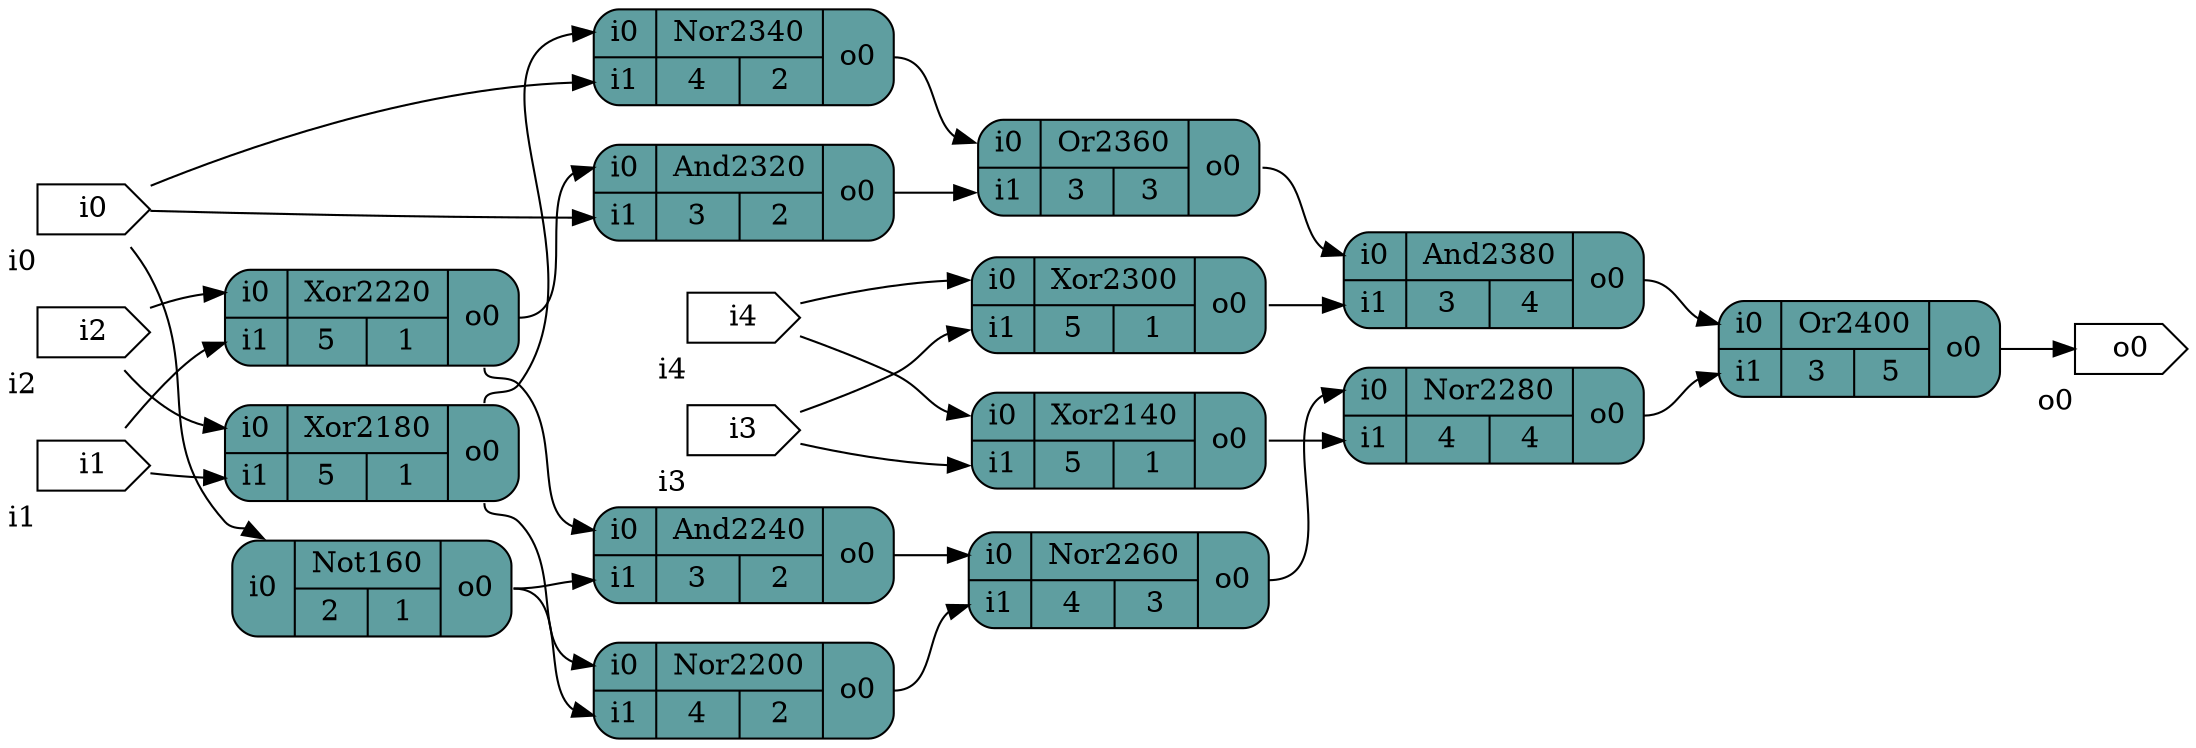 digraph circ_xor5 {
		graph [rankdir = LR];
		Xor2140[shape=record; style="rounded,filled"; fillcolor=cadetblue; label="{{<i0>i0|<i1>i1}|{Xor2140|{5|1}}|{<o0>o0}}"]
		Not160[shape=record; style="rounded,filled"; fillcolor=cadetblue; label="{{<i0>i0}|{Not160|{2|1}}|{<o0>o0}}"]
		Xor2180[shape=record; style="rounded,filled"; fillcolor=cadetblue; label="{{<i0>i0|<i1>i1}|{Xor2180|{5|1}}|{<o0>o0}}"]
		Nor2200[shape=record; style="rounded,filled"; fillcolor=cadetblue; label="{{<i0>i0|<i1>i1}|{Nor2200|{4|2}}|{<o0>o0}}"]
		Xor2220[shape=record; style="rounded,filled"; fillcolor=cadetblue; label="{{<i0>i0|<i1>i1}|{Xor2220|{5|1}}|{<o0>o0}}"]
		And2240[shape=record; style="rounded,filled"; fillcolor=cadetblue; label="{{<i0>i0|<i1>i1}|{And2240|{3|2}}|{<o0>o0}}"]
		Nor2260[shape=record; style="rounded,filled"; fillcolor=cadetblue; label="{{<i0>i0|<i1>i1}|{Nor2260|{4|3}}|{<o0>o0}}"]
		Nor2280[shape=record; style="rounded,filled"; fillcolor=cadetblue; label="{{<i0>i0|<i1>i1}|{Nor2280|{4|4}}|{<o0>o0}}"]
		Xor2300[shape=record; style="rounded,filled"; fillcolor=cadetblue; label="{{<i0>i0|<i1>i1}|{Xor2300|{5|1}}|{<o0>o0}}"]
		And2320[shape=record; style="rounded,filled"; fillcolor=cadetblue; label="{{<i0>i0|<i1>i1}|{And2320|{3|2}}|{<o0>o0}}"]
		Nor2340[shape=record; style="rounded,filled"; fillcolor=cadetblue; label="{{<i0>i0|<i1>i1}|{Nor2340|{4|2}}|{<o0>o0}}"]
		Or2360[shape=record; style="rounded,filled"; fillcolor=cadetblue; label="{{<i0>i0|<i1>i1}|{Or2360|{3|3}}|{<o0>o0}}"]
		And2380[shape=record; style="rounded,filled"; fillcolor=cadetblue; label="{{<i0>i0|<i1>i1}|{And2380|{3|4}}|{<o0>o0}}"]
		Or2400[shape=record; style="rounded,filled"; fillcolor=cadetblue; label="{{<i0>i0|<i1>i1}|{Or2400|{3|5}}|{<o0>o0}}"]
		i0[shape=cds,xlabel="i0"]
		i1[shape=cds,xlabel="i1"]
		i2[shape=cds,xlabel="i2"]
		i3[shape=cds,xlabel="i3"]
		i4[shape=cds,xlabel="i4"]
		o0[shape=cds,xlabel="o0"]
		i0 -> Not160:i0;
		i0 -> And2320:i1;
		i0 -> Nor2340:i1;
		i1 -> Xor2180:i1;
		i1 -> Xor2220:i1;
		i2 -> Xor2180:i0;
		i2 -> Xor2220:i0;
		i3 -> Xor2140:i1;
		i3 -> Xor2300:i1;
		i4 -> Xor2140:i0;
		i4 -> Xor2300:i0;
		Xor2140:o0 -> Nor2280:i1;
		Not160:o0 -> Nor2200:i1;
		Not160:o0 -> And2240:i1;
		Xor2180:o0 -> Nor2200:i0;
		Xor2180:o0 -> Nor2340:i0;
		Nor2200:o0 -> Nor2260:i1;
		Xor2220:o0 -> And2240:i0;
		Xor2220:o0 -> And2320:i0;
		And2240:o0 -> Nor2260:i0;
		Nor2260:o0 -> Nor2280:i0;
		Nor2280:o0 -> Or2400:i1;
		Xor2300:o0 -> And2380:i1;
		And2320:o0 -> Or2360:i1;
		Nor2340:o0 -> Or2360:i0;
		Or2360:o0 -> And2380:i0;
		And2380:o0 -> Or2400:i0;
		Or2400:o0 -> o0;
}
